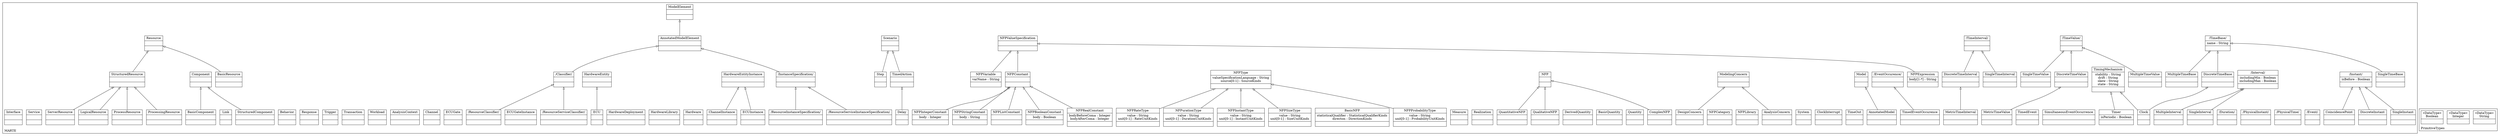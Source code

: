 digraph "KM3 Model in DOT" {
graph[rankdir=BT,labeljust=l,labelloc=t,nodeSep=0.75,compound=true];
 subgraph "cluster_MARTE"{
labelloc=t
color=black
label=MARTE
 node[shape=record];
TimeBase[label="{/TimeBase/|name : String| }"]
;
 node[shape=record];
Instant[label="{/Instant/|isBefore : Boolean| }"]
;
 node[shape=record];
TimeValue[label="{/TimeValue/| | }"]
;
 node[shape=record];
TimeInterval[label="{/TimeInterval/| | }"]
;
 node[shape=record];
Interval[label="{/Interval/|includingMin : Boolean\nincludingMax : Boolean| }"]
;
 node[shape=record];
SingleTimeBase[label="{SingleTimeBase| | }"]
 SingleTimeBase->TimeBase[arrowhead=onormal,group=TimeBase,minlen=2,constraint=true,]
;
 node[shape=record];
SingleInstant[label="{SingleInstant| | }"]
 SingleInstant->Instant[arrowhead=onormal,group=Instant,minlen=2,constraint=true,]
;
 node[shape=record];
SingleInterval[label="{SingleInterval| | }"]
 SingleInterval->Interval[arrowhead=onormal,group=Interval,minlen=2,constraint=true,]
;
 node[shape=record];
SingleTimeValue[label="{SingleTimeValue| | }"]
 SingleTimeValue->TimeValue[arrowhead=onormal,group=TimeValue,minlen=2,constraint=true,]
;
 node[shape=record];
SingleTimeInterval[label="{SingleTimeInterval| | }"]
 SingleTimeInterval->TimeInterval[arrowhead=onormal,group=TimeInterval,minlen=2,constraint=true,]
;
 node[shape=record];
DiscreteTimeBase[label="{DiscreteTimeBase| | }"]
 DiscreteTimeBase->TimeBase[arrowhead=onormal,group=TimeBase,minlen=2,constraint=true,]
;
 node[shape=record];
DiscreteInstant[label="{DiscreteInstant| | }"]
 DiscreteInstant->Instant[arrowhead=onormal,group=Instant,minlen=2,constraint=true,]
;
 node[shape=record];
Event[label="{/Event/| | }"]
;
 node[shape=record];
EventOccurence[label="{/EventOccurence/| | }"]
;
 node[shape=record];
PhysicalTime[label="{/PhysicalTime/| | }"]
;
 node[shape=record];
PhysicalInstant[label="{/PhysicalInstant/| | }"]
;
 node[shape=record];
Duration[label="{/Duration/| | }"]
;
 node[shape=record];
MultipleTimeBase[label="{MultipleTimeBase| | }"]
 MultipleTimeBase->TimeBase[arrowhead=onormal,group=TimeBase,minlen=2,constraint=true,]
;
 node[shape=record];
CoincidencePoint[label="{CoincidencePoint| | }"]
 CoincidencePoint->Instant[arrowhead=onormal,group=Instant,minlen=2,constraint=true,]
;
 node[shape=record];
MultipleInterval[label="{MultipleInterval| | }"]
 MultipleInterval->Interval[arrowhead=onormal,group=Interval,minlen=2,constraint=true,]
;
 node[shape=record];
MultipleTimeValue[label="{MultipleTimeValue| | }"]
 MultipleTimeValue->TimeValue[arrowhead=onormal,group=TimeValue,minlen=2,constraint=true,]
;
 node[shape=record];
MetricTimeValue[label="{MetricTimeValue| | }"]
 MetricTimeValue->DiscreteTimeValue[arrowhead=onormal,group=DiscreteTimeValue,minlen=2,constraint=true,]
;
 node[shape=record];
DiscreteTimeValue[label="{DiscreteTimeValue| | }"]
 DiscreteTimeValue->TimeValue[arrowhead=onormal,group=TimeValue,minlen=2,constraint=true,]
;
 node[shape=record];
MetricTimeInterval[label="{MetricTimeInterval| | }"]
 MetricTimeInterval->DiscreteTimeInterval[arrowhead=onormal,group=DiscreteTimeInterval,minlen=2,constraint=true,]
;
 node[shape=record];
DiscreteTimeInterval[label="{DiscreteTimeInterval| | }"]
 DiscreteTimeInterval->TimeInterval[arrowhead=onormal,group=TimeInterval,minlen=2,constraint=true,]
;
 node[shape=record];
SimultaneousEventOccurrence[label="{SimultaneousEventOccurrence| | }"]
;
 node[shape=record];
TimedEvent[label="{TimedEvent| | }"]
;
 node[shape=record];
TimedEventOccurence[label="{TimedEventOccurence| | }"]
 TimedEventOccurence->EventOccurence[arrowhead=onormal,group=EventOccurence,minlen=2,constraint=true,]
;
 node[shape=record];
TimedAction[label="{TimedAction| | }"]
 TimedAction->Scenario[arrowhead=onormal,group=Scenario,minlen=2,constraint=true,]
;
 node[shape=record];
Delay[label="{Delay| | }"]
 Delay->TimedAction[arrowhead=onormal,group=TimedAction,minlen=2,constraint=true,]
;
 node[shape=record];
TimingMechanism[label="{TimingMechanism|stability : String\ndrift : String\nskew : String\nstate : String| }"]
;
 node[shape=record];
Clock[label="{Clock| | }"]
 Clock->DiscreteTimeBase[arrowhead=onormal,group=DiscreteTimeBase,minlen=2,constraint=true,]
 Clock->TimingMechanism[arrowhead=onormal,group=TimingMechanism,minlen=2,constraint=true,]
;
 node[shape=record];
Timer[label="{Timer|isPeriodic : Boolean| }"]
 Timer->TimingMechanism[arrowhead=onormal,group=TimingMechanism,minlen=2,constraint=true,]
;
 node[shape=record];
TimeOut[label="{TimeOut| | }"]
;
 node[shape=record];
ClockInterrupt[label="{ClockInterrupt| | }"]
;
 node[shape=record];
System[label="{System| | }"]
;
 node[shape=record];
Model[label="{Model| | }"]
;
 node[shape=record];
AnnotatedModel[label="{AnnotatedModel| | }"]
 AnnotatedModel->Model[arrowhead=onormal,group=Model,minlen=2,constraint=true,]
;
 node[shape=record];
ModelElement[label="{ModelElement| | }"]
;
 node[shape=record];
AnnotatedModelElement[label="{AnnotatedModelElement| | }"]
 AnnotatedModelElement->ModelElement[arrowhead=onormal,group=ModelElement,minlen=2,constraint=true,]
;
 node[shape=record];
NFP[label="{NFP| | }"]
;
 node[shape=record];
NFPLibrary[label="{NFPLibrary| | }"]
;
 node[shape=record];
NFPCategory[label="{NFPCategory| | }"]
;
 node[shape=record];
ModelingConcern[label="{ModelingConcern| | }"]
;
 node[shape=record];
AnalysisConcern[label="{AnalysisConcern| | }"]
 AnalysisConcern->ModelingConcern[arrowhead=onormal,group=ModelingConcern,minlen=2,constraint=true,]
;
 node[shape=record];
DesignConcern[label="{DesignConcern| | }"]
 DesignConcern->ModelingConcern[arrowhead=onormal,group=ModelingConcern,minlen=2,constraint=true,]
;
 node[shape=record];
Quantity[label="{Quantity| | }"]
;
 node[shape=record];
BasicQuantity[label="{BasicQuantity| | }"]
;
 node[shape=record];
DerivedQuantity[label="{DerivedQuantity| | }"]
;
 node[shape=record];
QualitativeNFP[label="{QualitativeNFP| | }"]
 QualitativeNFP->NFP[arrowhead=onormal,group=NFP,minlen=2,constraint=true,]
;
 node[shape=record];
QuantitativeNFP[label="{QuantitativeNFP| | }"]
 QuantitativeNFP->NFP[arrowhead=onormal,group=NFP,minlen=2,constraint=true,]
;
 node[shape=record];
Realization[label="{Realization| | }"]
;
 node[shape=record];
Measure[label="{Measure| | }"]
;
 node[shape=record];
ComplexNFP[label="{ComplexNFP| | }"]
 ComplexNFP->NFP[arrowhead=onormal,group=NFP,minlen=2,constraint=true,]
;
 node[shape=record];
BasicNFP[label="{BasicNFP|statisticalQualifier : StatisticalQualifierKinds\ndirecton : DirectionKinds| }"]
;
 node[shape=record];
NFPType[label="{NFPType|valueSpecificationLanguage : String\nsource[0-1] : SourceKinds| }"]
;
 node[shape=record];
NFPInstantType[label="{NFPInstantType|value : String\nunit[0-1] : InstantUnitKinds| }"]
 NFPInstantType->NFPType[arrowhead=onormal,group=NFPType,minlen=2,constraint=true,]
;
 node[shape=record];
NFPurationType[label="{NFPurationType|value : String\nunit[0-1] : DurationUnitKinds| }"]
 NFPurationType->NFPType[arrowhead=onormal,group=NFPType,minlen=2,constraint=true,]
;
 node[shape=record];
NFPRateType[label="{NFPRateType|value : String\nunit[0-1] : RateUnitKinds| }"]
 NFPRateType->NFPType[arrowhead=onormal,group=NFPType,minlen=2,constraint=true,]
;
 node[shape=record];
NFPProbabilityType[label="{NFPProbabilityType|value : String\nunit[0-1] : ProbabilityUnitKinds| }"]
 NFPProbabilityType->NFPType[arrowhead=onormal,group=NFPType,minlen=2,constraint=true,]
;
 node[shape=record];
NFPSizeType[label="{NFPSizeType|value : String\nunit[0-1] : SizeUnitKinds| }"]
 NFPSizeType->NFPType[arrowhead=onormal,group=NFPType,minlen=2,constraint=true,]
;
 node[shape=record];
NFPValueSpecification[label="{NFPValueSpecification| | }"]
;
 node[shape=record];
NFPConstant[label="{NFPConstant| | }"]
 NFPConstant->NFPValueSpecification[arrowhead=onormal,group=NFPValueSpecification,minlen=2,constraint=true,]
;
 node[shape=record];
NFPListConstant[label="{NFPListConstant| | }"]
 NFPListConstant->NFPConstant[arrowhead=onormal,group=NFPConstant,minlen=2,constraint=true,]
;
 node[shape=record];
NFPStringConstant[label="{NFPStringConstant|body : String| }"]
 NFPStringConstant->NFPConstant[arrowhead=onormal,group=NFPConstant,minlen=2,constraint=true,]
;
 node[shape=record];
NFPIntegerConstant[label="{NFPIntegerConstant|body : Integer| }"]
 NFPIntegerConstant->NFPConstant[arrowhead=onormal,group=NFPConstant,minlen=2,constraint=true,]
;
 node[shape=record];
NFPRealConstant[label="{NFPRealConstant|bodyBeforeComa : Integer\nbodyAfterComa : Integer| }"]
 NFPRealConstant->NFPConstant[arrowhead=onormal,group=NFPConstant,minlen=2,constraint=true,]
;
 node[shape=record];
NFPBooleanConstant[label="{NFPBooleanConstant|body : Boolean| }"]
 NFPBooleanConstant->NFPConstant[arrowhead=onormal,group=NFPConstant,minlen=2,constraint=true,]
;
 node[shape=record];
NFPVariable[label="{NFPVariable|varName : String| }"]
 NFPVariable->NFPValueSpecification[arrowhead=onormal,group=NFPValueSpecification,minlen=2,constraint=true,]
;
 node[shape=record];
NFPExpression[label="{NFPExpression|body[1-*] : String| }"]
 NFPExpression->NFPValueSpecification[arrowhead=onormal,group=NFPValueSpecification,minlen=2,constraint=true,]
;
 node[shape=record];
Classifier[label="{/Classifier/| | }"]
 Classifier->AnnotatedModelElement[arrowhead=onormal,group=AnnotatedModelElement,minlen=2,constraint=true,]
;
 node[shape=record];
ResourceClassifier[label="{/ResourceClassifier/| | }"]
 ResourceClassifier->Classifier[arrowhead=onormal,group=Classifier,minlen=2,constraint=true,]
;
 node[shape=record];
ResourceServiceClassifier[label="{/ResourceServiceClassifier/| | }"]
 ResourceServiceClassifier->Classifier[arrowhead=onormal,group=Classifier,minlen=2,constraint=true,]
;
 node[shape=record];
InstanceSpecification[label="{/InstanceSpecification/| | }"]
 InstanceSpecification->AnnotatedModelElement[arrowhead=onormal,group=AnnotatedModelElement,minlen=2,constraint=true,]
;
 node[shape=record];
ResourceInstanceSpecification[label="{/ResourceInstanceSpecification/| | }"]
 ResourceInstanceSpecification->InstanceSpecification[arrowhead=onormal,group=InstanceSpecification,minlen=2,constraint=true,]
;
 node[shape=record];
ResourceServiceInstanceSpecification[label="{/ResourceServiceInstanceSpecification/| | }"]
 ResourceServiceInstanceSpecification->InstanceSpecification[arrowhead=onormal,group=InstanceSpecification,minlen=2,constraint=true,]
;
 node[shape=record];
Hardware[label="{Hardware| | }"]
;
 node[shape=record];
HardwareLibrary[label="{HardwareLibrary| | }"]
;
 node[shape=record];
HardwareEntity[label="{HardwareEntity| | }"]
;
 node[shape=record];
HardwareDeployment[label="{HardwareDeployment| | }"]
;
 node[shape=record];
HardwareEntityInstance[label="{HardwareEntityInstance| | }"]
;
 node[shape=record];
ECUInstance[label="{ECUInstance| | }"]
 ECUInstance->HardwareEntityInstance[arrowhead=onormal,group=HardwareEntityInstance,minlen=2,constraint=true,]
;
 node[shape=record];
ChannelInstance[label="{ChannelInstance| | }"]
 ChannelInstance->HardwareEntityInstance[arrowhead=onormal,group=HardwareEntityInstance,minlen=2,constraint=true,]
;
 node[shape=record];
ECUGateInstance[label="{ECUGateInstance| | }"]
;
 node[shape=record];
ECU[label="{ECU| | }"]
 ECU->HardwareEntity[arrowhead=onormal,group=HardwareEntity,minlen=2,constraint=true,]
;
 node[shape=record];
ECUGate[label="{ECUGate| | }"]
;
 node[shape=record];
Channel[label="{Channel| | }"]
;
 node[shape=record];
AnalysisContext[label="{AnalysisContext| | }"]
;
 node[shape=record];
Workload[label="{Workload| | }"]
;
 node[shape=record];
Transaction[label="{Transaction| | }"]
;
 node[shape=record];
Trigger[label="{Trigger| | }"]
;
 node[shape=record];
Response[label="{Response| | }"]
;
 node[shape=record];
Behavior[label="{Behavior| | }"]
;
 node[shape=record];
Scenario[label="{Scenario| | }"]
;
 node[shape=record];
Step[label="{Step| | }"]
 Step->Scenario[arrowhead=onormal,group=Scenario,minlen=2,constraint=true,]
;
 node[shape=record];
Resource[label="{Resource| | }"]
;
 node[shape=record];
BasicResource[label="{BasicResource| | }"]
 BasicResource->Resource[arrowhead=onormal,group=Resource,minlen=2,constraint=true,]
;
 node[shape=record];
StructuredResource[label="{StructuredResource| | }"]
 StructuredResource->Resource[arrowhead=onormal,group=Resource,minlen=2,constraint=true,]
;
 node[shape=record];
ProcessingResource[label="{ProcessingResource| | }"]
 ProcessingResource->StructuredResource[arrowhead=onormal,group=StructuredResource,minlen=2,constraint=true,]
;
 node[shape=record];
Link[label="{Link| | }"]
;
 node[shape=record];
ProcessResource[label="{ProcessResource| | }"]
 ProcessResource->StructuredResource[arrowhead=onormal,group=StructuredResource,minlen=2,constraint=true,]
;
 node[shape=record];
Component[label="{Component| | }"]
;
 node[shape=record];
StructuredComponent[label="{StructuredComponent| | }"]
 StructuredComponent->Component[arrowhead=onormal,group=Component,minlen=2,constraint=true,]
;
 node[shape=record];
BasicComponent[label="{BasicComponent| | }"]
 BasicComponent->Component[arrowhead=onormal,group=Component,minlen=2,constraint=true,]
;
 node[shape=record];
LogicalResource[label="{LogicalResource| | }"]
 LogicalResource->StructuredResource[arrowhead=onormal,group=StructuredResource,minlen=2,constraint=true,]
;
 node[shape=record];
ServerResource[label="{ServerResource| | }"]
 ServerResource->StructuredResource[arrowhead=onormal,group=StructuredResource,minlen=2,constraint=true,]
;
 node[shape=record];
Service[label="{Service| | }"]
;
 node[shape=record];
Interface[label="{Interface| | }"]
;

} subgraph "cluster_PrimitiveTypes"{
labelloc=t
color=black
label=PrimitiveTypes
 node[shape=record];
String[label="{&#171;DataType&#187;\nString|}"]
;
 node[shape=record];
Integer[label="{&#171;DataType&#187;\nInteger|}"]
;
 node[shape=record];
Boolean[label="{&#171;DataType&#187;\nBoolean|}"]
;

}
}